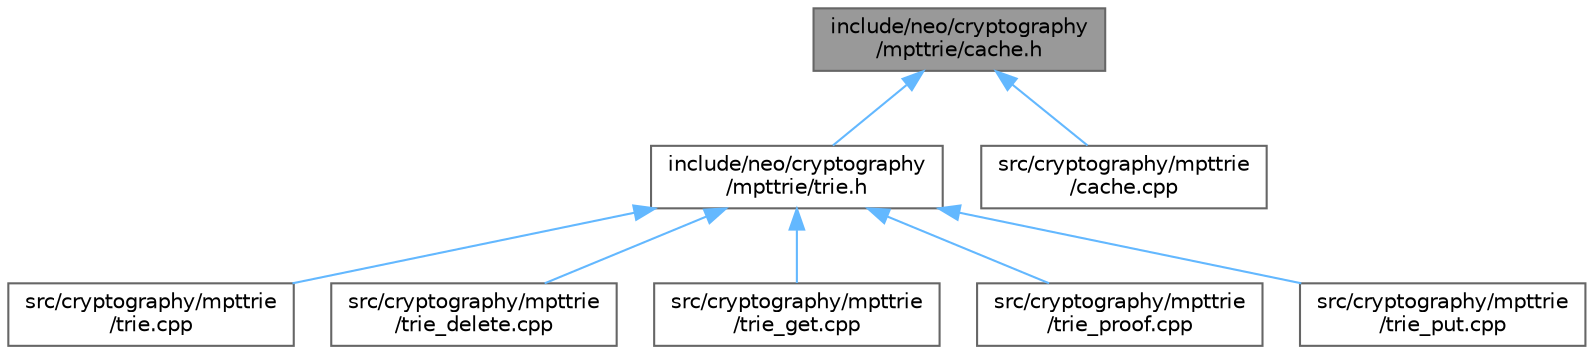 digraph "include/neo/cryptography/mpttrie/cache.h"
{
 // LATEX_PDF_SIZE
  bgcolor="transparent";
  edge [fontname=Helvetica,fontsize=10,labelfontname=Helvetica,labelfontsize=10];
  node [fontname=Helvetica,fontsize=10,shape=box,height=0.2,width=0.4];
  Node1 [id="Node000001",label="include/neo/cryptography\l/mpttrie/cache.h",height=0.2,width=0.4,color="gray40", fillcolor="grey60", style="filled", fontcolor="black",tooltip=" "];
  Node1 -> Node2 [id="edge8_Node000001_Node000002",dir="back",color="steelblue1",style="solid",tooltip=" "];
  Node2 [id="Node000002",label="include/neo/cryptography\l/mpttrie/trie.h",height=0.2,width=0.4,color="grey40", fillcolor="white", style="filled",URL="$trie_8h.html",tooltip=" "];
  Node2 -> Node3 [id="edge9_Node000002_Node000003",dir="back",color="steelblue1",style="solid",tooltip=" "];
  Node3 [id="Node000003",label="src/cryptography/mpttrie\l/trie.cpp",height=0.2,width=0.4,color="grey40", fillcolor="white", style="filled",URL="$trie_8cpp.html",tooltip=" "];
  Node2 -> Node4 [id="edge10_Node000002_Node000004",dir="back",color="steelblue1",style="solid",tooltip=" "];
  Node4 [id="Node000004",label="src/cryptography/mpttrie\l/trie_delete.cpp",height=0.2,width=0.4,color="grey40", fillcolor="white", style="filled",URL="$trie__delete_8cpp.html",tooltip=" "];
  Node2 -> Node5 [id="edge11_Node000002_Node000005",dir="back",color="steelblue1",style="solid",tooltip=" "];
  Node5 [id="Node000005",label="src/cryptography/mpttrie\l/trie_get.cpp",height=0.2,width=0.4,color="grey40", fillcolor="white", style="filled",URL="$trie__get_8cpp.html",tooltip=" "];
  Node2 -> Node6 [id="edge12_Node000002_Node000006",dir="back",color="steelblue1",style="solid",tooltip=" "];
  Node6 [id="Node000006",label="src/cryptography/mpttrie\l/trie_proof.cpp",height=0.2,width=0.4,color="grey40", fillcolor="white", style="filled",URL="$trie__proof_8cpp.html",tooltip=" "];
  Node2 -> Node7 [id="edge13_Node000002_Node000007",dir="back",color="steelblue1",style="solid",tooltip=" "];
  Node7 [id="Node000007",label="src/cryptography/mpttrie\l/trie_put.cpp",height=0.2,width=0.4,color="grey40", fillcolor="white", style="filled",URL="$trie__put_8cpp.html",tooltip=" "];
  Node1 -> Node8 [id="edge14_Node000001_Node000008",dir="back",color="steelblue1",style="solid",tooltip=" "];
  Node8 [id="Node000008",label="src/cryptography/mpttrie\l/cache.cpp",height=0.2,width=0.4,color="grey40", fillcolor="white", style="filled",URL="$cache_8cpp.html",tooltip=" "];
}
